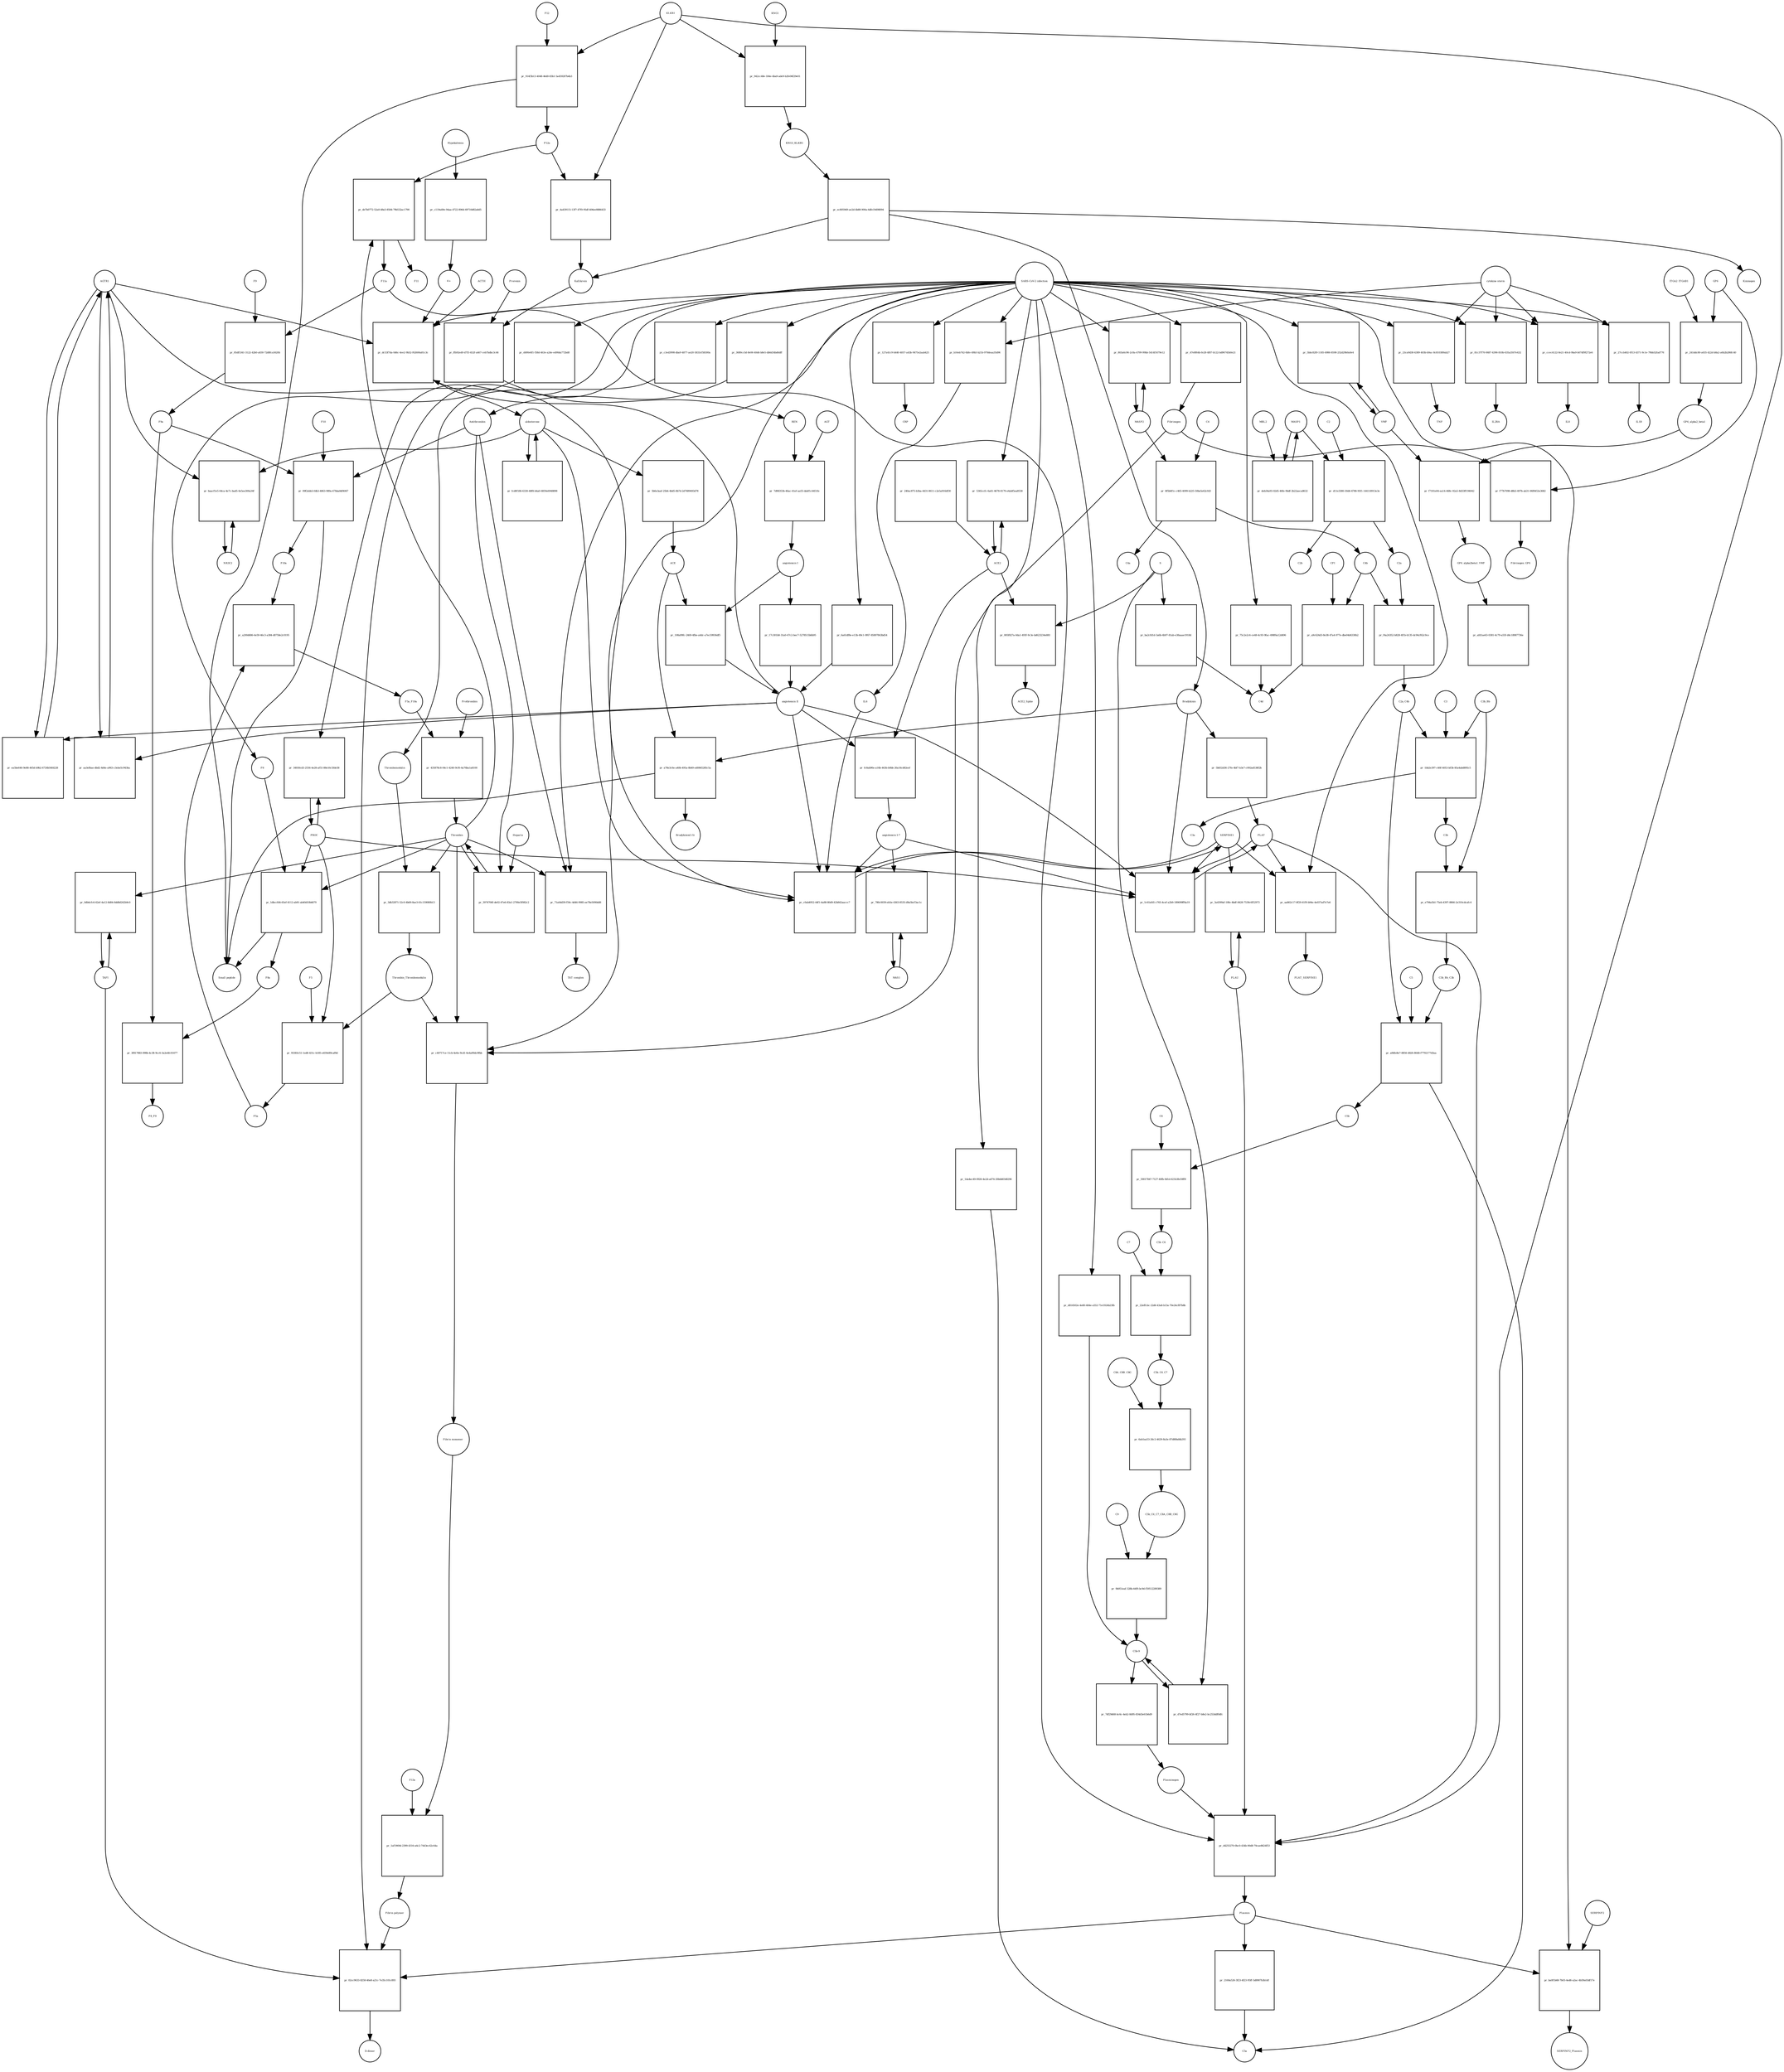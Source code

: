 strict digraph  {
F8 [annotation="urn_miriam_hgnc_3546|urn_miriam_taxonomy_9606", bipartite=0, cls=macromolecule, fontsize=4, label=F8, shape=circle];
"pr_1dbccfd4-65ef-4112-ab91-ab40d10b6679" [annotation="", bipartite=1, cls=process, fontsize=4, label="pr_1dbccfd4-65ef-4112-ab91-ab40d10b6679", shape=square];
"Small peptide" [annotation=urn_miriam_mesh_D010446, bipartite=0, cls=macromolecule, fontsize=4, label="Small peptide", shape=circle];
F8a [annotation="urn_miriam_hgnc.symbol_F8|urn_miriam_mesh_D015944|urn_miriam_taxonomy_9606", bipartite=0, cls=macromolecule, fontsize=4, label=F8a, shape=circle];
Thrombin [annotation="urn_miriam_hgnc_3535|urn_miriam_taxonomy_9606", bipartite=0, cls=macromolecule, fontsize=4, label=Thrombin, shape=circle];
PROC [annotation="urn_miriam_hgnc_9451|urn_miriam_taxonomy_9606", bipartite=0, cls=macromolecule, fontsize=4, label=PROC, shape=circle];
AGTR1 [annotation=urn_miriam_hgnc_336, bipartite=0, cls=macromolecule, fontsize=4, label=AGTR1, shape=circle];
"pr_ea5be646-9e88-465d-b9b2-6726b56fd228" [annotation="", bipartite=1, cls=process, fontsize=4, label="pr_ea5be646-9e88-465d-b9b2-6726b56fd228", shape=square];
"angiotensin II" [annotation="urn_miriam_obo.chebi_CHEBI%3A2718|urn_miriam_taxonomy_9606", bipartite=0, cls="simple chemical", fontsize=4, label="angiotensin II", shape=circle];
NR3C2 [annotation="", bipartite=0, cls=macromolecule, fontsize=4, label=NR3C2, shape=circle];
"pr_baacf1e5-64ca-4e7c-bad5-0e5ee300a34f" [annotation="", bipartite=1, cls=process, fontsize=4, label="pr_baacf1e5-64ca-4e7c-bad5-0e5ee300a34f", shape=square];
aldosterone [annotation="urn_miriam_obo.chebi_CHEBI%3A27584", bipartite=0, cls="simple chemical", fontsize=4, label=aldosterone, shape=circle];
"pr_fcd0f186-6330-48f8-b4a0-6859e6948898" [annotation="", bipartite=1, cls=process, fontsize=4, label="pr_fcd0f186-6330-48f8-b4a0-6859e6948898", shape=square];
SERPINE1 [annotation="", bipartite=0, cls=macromolecule, fontsize=4, label=SERPINE1, shape=circle];
"pr_c0ab4952-44f1-4a88-80d9-42b842aaccc7" [annotation="", bipartite=1, cls=process, fontsize=4, label="pr_c0ab4952-44f1-4a88-80d9-42b842aaccc7", shape=square];
"angiotensin I-7" [annotation="urn_miriam_obo.chebi_CHEBI%3A55438|urn_miriam_taxonomy_9606", bipartite=0, cls="simple chemical", fontsize=4, label="angiotensin I-7", shape=circle];
IL6 [annotation="urn_miriam_hgnc_6018|urn_miriam_taxonomy_9606", bipartite=0, cls=macromolecule, fontsize=4, label=IL6, shape=circle];
"pr_dc53f7da-0d6c-4ee2-9b52-f62606a81c3c" [annotation="", bipartite=1, cls=process, fontsize=4, label="pr_dc53f7da-0d6c-4ee2-9b52-f62606a81c3c", shape=square];
"SARS-CoV-2 infection" [annotation="urn_miriam_taxonomy_2697049|urn_miriam_mesh_D012327", bipartite=0, cls=phenotype, fontsize=4, label="SARS-CoV-2 infection", shape=circle];
"K+" [annotation="urn_miriam_obo.chebi_CHEBI%3A29103", bipartite=0, cls="simple chemical", fontsize=4, label="K+", shape=circle];
ACTH [annotation=urn_miriam_hgnc_9201, bipartite=0, cls="simple chemical", fontsize=4, label=ACTH, shape=circle];
"pr_6a61df8e-e13b-49c1-9f67-85897843bd54" [annotation="", bipartite=1, cls=process, fontsize=4, label="pr_6a61df8e-e13b-49c1-9f67-85897843bd54", shape=square];
Bradykinin [annotation="urn_miriam_obo.chebi_CHEBI%3A3165|urn_miriam_taxonomy_9606", bipartite=0, cls=macromolecule, fontsize=4, label=Bradykinin, shape=circle];
"pr_a78e3c6e-a40b-495a-8b49-ed0845285c5a" [annotation="", bipartite=1, cls=process, fontsize=4, label="pr_a78e3c6e-a40b-495a-8b49-ed0845285c5a", shape=square];
"Bradykinin(1-5)" [annotation="urn_miriam_mesh_C079000|urn_miriam_taxonomy_9606", bipartite=0, cls=macromolecule, fontsize=4, label="Bradykinin(1-5)", shape=circle];
ACE [annotation="urn_miriam_hgnc_2707|urn_miriam_taxonomy_9606", bipartite=0, cls=macromolecule, fontsize=4, label=ACE, shape=circle];
"pr_5b832d36-27fe-4bf7-b3e7-c092ad538f2b" [annotation="", bipartite=1, cls=process, fontsize=4, label="pr_5b832d36-27fe-4bf7-b3e7-c092ad538f2b", shape=square];
PLAT [annotation="urn_miriam_hgnc_9051|urn_miriam_taxonomy_9606", bipartite=0, cls=macromolecule, fontsize=4, label=PLAT, shape=circle];
"pr_aa3efbae-dbd2-4d4e-a963-c3ebe5c943ba" [annotation="", bipartite=1, cls=process, fontsize=4, label="pr_aa3efbae-dbd2-4d4e-a963-c3ebe5c943ba", shape=square];
MAS1 [annotation="", bipartite=0, cls=macromolecule, fontsize=4, label=MAS1, shape=circle];
"pr_780c0039-eb5e-4363-8535-d9a5bcf3ac1c" [annotation="", bipartite=1, cls=process, fontsize=4, label="pr_780c0039-eb5e-4363-8535-d9a5bcf3ac1c", shape=square];
Fibrinogen [annotation="urn_miriam_pubmed_19296670|urn_miriam_obo.go_GO%3A0005577|urn_miriam_hgnc_3661|urn_miriam_hgnc_3662|urn_miriam_hgnc_3694|urn_miriam_taxonomy_9606", bipartite=0, cls=complex, fontsize=4, label=Fibrinogen, shape=circle];
"pr_f77b7098-d8b3-497b-ab31-06f8453e3682" [annotation="", bipartite=1, cls=process, fontsize=4, label="pr_f77b7098-d8b3-497b-ab31-06f8453e3682", shape=square];
GP6 [annotation="urn_miriam_hgnc_HGNC%3A14388|urn_miriam_taxonomy_9606", bipartite=0, cls=macromolecule, fontsize=4, label=GP6, shape=circle];
Fibrinogen_GP6 [annotation="urn_miriam_pubmed_19296670|urn_miriam_obo.go_GO%3A0005577|urn_miriam_hgnc_HGNC%3A14388|urn_miriam_taxonomy_9606", bipartite=0, cls=complex, fontsize=4, label=Fibrinogen_GP6, shape=circle];
GP6_alpha2_beta1 [annotation="urn_miriam_pubmed_25051961|urn_miriam_taxonomy_10090|urn_miriam_hgnc_14338|urn_miriam_hgnc_6137|urn_miriam_hgnc_6153", bipartite=0, cls=complex, fontsize=4, label=GP6_alpha2_beta1, shape=circle];
"pr_f7181e04-ea14-468c-92a5-8d33ff194042" [annotation="", bipartite=1, cls=process, fontsize=4, label="pr_f7181e04-ea14-468c-92a5-8d33ff194042", shape=square];
VWF [annotation="urn_miriam_hgnc_12726|urn_miriam_taxonomy_9606", bipartite=0, cls=macromolecule, fontsize=4, label=VWF, shape=circle];
GP6_alpha2beta1_VWF [annotation="urn_miriam_pubmed_25051961|urn_miriam_taxonomy_10090|urn_miriam_hgnc_14338|urn_miriam_hgnc_6137|urn_miriam_hgnc_6153|urn_miriam_hgnc_12726", bipartite=0, cls=complex, fontsize=4, label=GP6_alpha2beta1_VWF, shape=circle];
"pr_241ddc80-a635-422d-b8a2-a6b2b286fc40" [annotation="", bipartite=1, cls=process, fontsize=4, label="pr_241ddc80-a635-422d-b8a2-a6b2b286fc40", shape=square];
ITGA2_ITGAB1 [annotation="urn_miriam_intact_EBI-16428357|urn_miriam_hgnc_6137|urn_miriam_hgnc_6153|urn_miriam_taxonomy_9606", bipartite=0, cls=complex, fontsize=4, label=ITGA2_ITGAB1, shape=circle];
"pr_afd1ae63-0381-4c79-a55f-d4c18987736e" [annotation="", bipartite=1, cls="omitted process", fontsize=4, label="pr_afd1ae63-0381-4c79-a55f-d4c18987736e", shape=square];
"Fibrin polymer" [annotation="urn_miriam_mesh_C465961|urn_miriam_taxonomy_9606", bipartite=0, cls=macromolecule, fontsize=4, label="Fibrin polymer", shape=circle];
"pr_02cc9633-8258-46e8-a21c-7e35c101c893" [annotation="", bipartite=1, cls=process, fontsize=4, label="pr_02cc9633-8258-46e8-a21c-7e35c101c893", shape=square];
"D-dimer" [annotation="urn_miriam_pubmed_19008457|urn_miriam_mesh_C036309|urn_miriam_taxonomy_9606", bipartite=0, cls=macromolecule, fontsize=4, label="D-dimer", shape=circle];
Plasmin [annotation="urn_miriam_hgnc.symbol_PLG|urn_miriam_mesh_D005341|urn_miriam_brenda_3.4.21.7|urn_miriam_taxonomy_9606", bipartite=0, cls=macromolecule, fontsize=4, label=Plasmin, shape=circle];
TAFI [annotation="urn_miriam_hgnc_1546|urn_miriam_taxonomy_9606", bipartite=0, cls=macromolecule, fontsize=4, label=TAFI, shape=circle];
"Fibrin monomer" [annotation="urn_miriam_mesh_C011468|urn_miriam_taxonomy_9606", bipartite=0, cls=macromolecule, fontsize=4, label="Fibrin monomer", shape=circle];
"pr_1af1969d-2399-4316-a6c2-7443ec42c64a" [annotation="", bipartite=1, cls=process, fontsize=4, label="pr_1af1969d-2399-4316-a6c2-7443ec42c64a", shape=square];
F13a [annotation="urn_miriam_hgnc.symbol_F13|urn_miriam_mesh_D026122|urn_miriam_brenda_2.3.2.13|urn_miriam_taxonomy_9606", bipartite=0, cls=macromolecule, fontsize=4, label=F13a, shape=circle];
"pr_23ca9d38-4389-403b-b9ac-8c810389ab27" [annotation="", bipartite=1, cls=process, fontsize=4, label="pr_23ca9d38-4389-403b-b9ac-8c810389ab27", shape=square];
TNF [annotation="urn_miriam_hgnc_11892|urn_miriam_taxonomy_9606", bipartite=0, cls=macromolecule, fontsize=4, label=TNF, shape=circle];
"cytokine storm" [annotation="urn_miriam_pubmed_2504360|urn_miriam_taxonomy_9606", bipartite=0, cls=phenotype, fontsize=4, label="cytokine storm", shape=circle];
"pr_2160a526-3f23-4f23-95ff-5d8907b3b1df" [annotation="", bipartite=1, cls=process, fontsize=4, label="pr_2160a526-3f23-4f23-95ff-5d8907b3b1df", shape=square];
C5a [annotation="urn_miriam_hgnc.symbol_C5|urn_miriam_mesh_D015936|urn_miriam_taxonomy_9606", bipartite=0, cls=macromolecule, fontsize=4, label=C5a, shape=circle];
"pr_7df29d68-bc6c-4eb2-8d95-834d3e61b6d9" [annotation="", bipartite=1, cls=process, fontsize=4, label="pr_7df29d68-bc6c-4eb2-8d95-834d3e61b6d9", shape=square];
Plasminogen [annotation="urn_miriam_hgnc_9071|urn_miriam_taxonomy_9606", bipartite=0, cls=macromolecule, fontsize=4, label=Plasminogen, shape=circle];
"C5b-9" [annotation="urn_miriam_obo.go_GO%3A0005579|urn_miriam_mesh_D015938|urn_miriam_mesh_D050776|urn_miriam_hgnc_1339|urn_miriam_hgnc_1346|urn_miriam_hgnc_1352|urn_miriam_hgnc_1353|urn_miriam_hgnc_1354|urn_miriam_hgnc_1358|urn_miriam_taxonomy_9606", bipartite=0, cls=complex, fontsize=4, label="C5b-9", shape=circle];
C2 [annotation="urn_miriam_hgnc_1248|urn_miriam_taxonomy_9606", bipartite=0, cls=macromolecule, fontsize=4, label=C2, shape=circle];
"pr_d11e3380-30d4-4788-95f1-144118913e3e" [annotation="", bipartite=1, cls=process, fontsize=4, label="pr_d11e3380-30d4-4788-95f1-144118913e3e", shape=square];
C2a [annotation="urn_miriam_hgnc.symbol_C2|urn_miriam_mesh_D050678|urn_miriam_taxonomy_9606", bipartite=0, cls=macromolecule, fontsize=4, label=C2a, shape=circle];
C2b [annotation="urn_miriam_hgnc.symbol_C2|urn_miriam_mesh_D050679|urn_miriam_taxonomy_9606", bipartite=0, cls=macromolecule, fontsize=4, label=C2b, shape=circle];
MASP1 [annotation="urn_miriam_hgnc_6901|urn_miriam_taxonomy_9606", bipartite=0, cls=macromolecule, fontsize=4, label=MASP1, shape=circle];
"pr_81c37f70-0687-4396-810b-635a3507e432" [annotation="", bipartite=1, cls=process, fontsize=4, label="pr_81c37f70-0687-4396-810b-635a3507e432", shape=square];
IL2RA [annotation="urn_miriam_hgnc_6008|urn_miriam_taxonomy_9606", bipartite=0, cls=macromolecule, fontsize=4, label=IL2RA, shape=circle];
"pr_ccec4122-8e21-40cd-9ba9-b07df9f272e6" [annotation="", bipartite=1, cls=process, fontsize=4, label="pr_ccec4122-8e21-40cd-9ba9-b07df9f272e6", shape=square];
IL8 [annotation="urn_miriam_hgnc_6025|urn_miriam_taxonomy_9606", bipartite=0, cls=macromolecule, fontsize=4, label=IL8, shape=circle];
"pr_1da4ec49-0926-4e2d-a674-20b6d6548296" [annotation="", bipartite=1, cls=process, fontsize=4, label="pr_1da4ec49-0926-4e2d-a674-20b6d6548296", shape=square];
"pr_b16eb742-6bfe-49b5-b21b-970deaa35d96" [annotation="", bipartite=1, cls=process, fontsize=4, label="pr_b16eb742-6bfe-49b5-b21b-970deaa35d96", shape=square];
"pr_27ccb402-0f13-4371-9c1e-79bb52fad776" [annotation="", bipartite=1, cls=process, fontsize=4, label="pr_27ccb402-0f13-4371-9c1e-79bb52fad776", shape=square];
IL1B [annotation="urn_miriam_hgnc_5992|urn_miriam_taxonomy_9606", bipartite=0, cls=macromolecule, fontsize=4, label=IL1B, shape=circle];
Prorenin [annotation="urn_miriam_hgnc_9958|urn_miriam_taxonomy_9606", bipartite=0, cls=macromolecule, fontsize=4, label=Prorenin, shape=circle];
"pr_ffb92ed0-d7f3-452f-a467-ceb7bdbc3c46" [annotation="", bipartite=1, cls=process, fontsize=4, label="pr_ffb92ed0-d7f3-452f-a467-ceb7bdbc3c46", shape=square];
REN [annotation="urn_miriam_hgnc.symbol_REN|urn_miriam_taxonomy_9606", bipartite=0, cls=macromolecule, fontsize=4, label=REN, shape=circle];
Kallikrein [annotation="urn_miriam_hgnc.symbol_KLKB1|urn_miriam_mesh_D020842|urn_miriam_brenda_3.4.21.34|urn_miriam_taxonomy_9606", bipartite=0, cls=macromolecule, fontsize=4, label=Kallikrein, shape=circle];
KLKB1 [annotation="urn_miriam_hgnc_6371|urn_miriam_taxonomy_9606", bipartite=0, cls=macromolecule, fontsize=4, label=KLKB1, shape=circle];
"pr_4a439115-13f7-47f0-95df-406ee8886433" [annotation="", bipartite=1, cls=process, fontsize=4, label="pr_4a439115-13f7-47f0-95df-406ee8886433", shape=square];
F12a [annotation="urn_miriam_hgnc.symbol_F12|urn_miriam_mesh_D015956|urn_miriam_brenda_3.4.21.38|urn_miriam_taxonomy_9606", bipartite=0, cls=macromolecule, fontsize=4, label=F12a, shape=circle];
"pr_c3ed3998-dba9-4877-ae20-5833cf58300a" [annotation="", bipartite=1, cls=process, fontsize=4, label="pr_c3ed3998-dba9-4877-ae20-5833cf58300a", shape=square];
Thrombomodulin [annotation="urn_miriam_hgnc_11784|urn_miriam_taxonomy_9606", bipartite=0, cls=macromolecule, fontsize=4, label=Thrombomodulin, shape=circle];
"pr_ba0f1b68-7b03-4ed6-a2ac-4b59a03df17e" [annotation="", bipartite=1, cls=process, fontsize=4, label="pr_ba0f1b68-7b03-4ed6-a2ac-4b59a03df17e", shape=square];
SERPINF2 [annotation="urn_miriam_hgnc_9075|urn_miriam_taxonomy_9606", bipartite=0, cls=macromolecule, fontsize=4, label=SERPINF2, shape=circle];
SERPINF2_Plasmin [annotation="urn_miriam_pubmed_2437112|urn_miriam_biogrid_314240|urn_miriam_hgnc_9075|urn_miriam_mesh_D005341|urn_miriam_taxonomy_9606", bipartite=0, cls=complex, fontsize=4, label=SERPINF2_Plasmin, shape=circle];
"pr_75c2e2c4-ce48-4c93-9fac-498f6a12d496" [annotation="", bipartite=1, cls=process, fontsize=4, label="pr_75c2e2c4-ce48-4c93-9fac-498f6a12d496", shape=square];
C4d [annotation="urn_miriam_hgnc.symbol_C4b|urn_miriam_mesh_C032261|urn_miriam_taxonomy_9606", bipartite=0, cls=macromolecule, fontsize=4, label=C4d, shape=circle];
"pr_d816502e-4e80-484e-a552-71e1924b23fb" [annotation="", bipartite=1, cls=process, fontsize=4, label="pr_d816502e-4e80-484e-a552-71e1924b23fb", shape=square];
"pr_34930cd3-2556-4e28-af51-88e16c5fde58" [annotation="", bipartite=1, cls=process, fontsize=4, label="pr_34930cd3-2556-4e28-af51-88e16c5fde58", shape=square];
"pr_5bbc82f0-1185-4986-8598-252d29b0a0e4" [annotation="", bipartite=1, cls=process, fontsize=4, label="pr_5bbc82f0-1185-4986-8598-252d29b0a0e4", shape=square];
"pr_127a41c9-b440-4057-a43b-9475e2aab425" [annotation="", bipartite=1, cls=process, fontsize=4, label="pr_127a41c9-b440-4057-a43b-9475e2aab425", shape=square];
CRP [annotation="urn_miriam_hgnc_2367|urn_miriam_taxonomy_9606", bipartite=0, cls=macromolecule, fontsize=4, label=CRP, shape=circle];
"pr_d7ed5799-bf26-4f27-b8e2-bc253ddf0dfc" [annotation="", bipartite=1, cls=process, fontsize=4, label="pr_d7ed5799-bf26-4f27-b8e2-bc253ddf0dfc", shape=square];
S [annotation="urn_miriam_uniprot_P0DTC2|urn_miriam_uniprot_P59594|urn_miriam_taxonomy_2697049", bipartite=0, cls=macromolecule, fontsize=4, label=S, shape=circle];
"pr_ba2cfd1d-3a6b-4b97-81ab-e38aaae1918d" [annotation="", bipartite=1, cls=process, fontsize=4, label="pr_ba2cfd1d-3a6b-4b97-81ab-e38aaae1918d", shape=square];
"pr_fc8ab96e-a16b-443b-b0bb-26a16cd82eef" [annotation="", bipartite=1, cls=process, fontsize=4, label="pr_fc8ab96e-a16b-443b-b0bb-26a16cd82eef", shape=square];
ACE2 [annotation="urn_miriam_hgnc_13557|urn_miriam_taxonomy_9606", bipartite=0, cls=macromolecule, fontsize=4, label=ACE2, shape=circle];
"pr_240ac875-b3ba-4431-8611-c2e5a916df30" [annotation="", bipartite=1, cls=process, fontsize=4, label="pr_240ac875-b3ba-4431-8611-c2e5a916df30", shape=square];
"pr_805f827a-0da1-493f-9c3e-bd623234e881" [annotation="", bipartite=1, cls=process, fontsize=4, label="pr_805f827a-0da1-493f-9c3e-bd623234e881", shape=square];
ACE2_Spike [annotation="urn_miriam_pdb_6CS2|urn_miriam_hgnc_13557|urn_miriam_uniprot_P0DTC2|urn_miriam_taxonomy_9606|urn_miriam_taxonomy_2697049", bipartite=0, cls=complex, fontsize=4, label=ACE2_Spike, shape=circle];
"pr_5345ccfc-6a61-4678-8179-e4abf5ea8558" [annotation="", bipartite=1, cls=process, fontsize=4, label="pr_5345ccfc-6a61-4678-8179-e4abf5ea8558", shape=square];
"pr_3689cc5d-8e06-40d4-b8e5-db6d34bd6dff" [annotation="", bipartite=1, cls=process, fontsize=4, label="pr_3689cc5d-8e06-40d4-b8e5-db6d34bd6dff", shape=square];
Antithrombin [annotation="urn_miriam_hgnc_775|urn_miriam_taxonomy_9606", bipartite=0, cls=macromolecule, fontsize=4, label=Antithrombin, shape=circle];
"pr_d490e6f1-f58d-463e-a24e-ed90da772bd8" [annotation="", bipartite=1, cls=process, fontsize=4, label="pr_d490e6f1-f58d-463e-a24e-ed90da772bd8", shape=square];
C4b [annotation="urn_miriam_hgnc_1324|urn_miriam_taxonomy_9606", bipartite=0, cls=macromolecule, fontsize=4, label=C4b, shape=circle];
"pr_a9c624d3-8e38-47a4-977e-dbe04d4330b2" [annotation="", bipartite=1, cls=process, fontsize=4, label="pr_a9c624d3-8e38-47a4-977e-dbe04d4330b2", shape=square];
CFI [annotation="urn_miriam_hgnc_2771|urn_miriam_taxonomy_9606", bipartite=0, cls=macromolecule, fontsize=4, label=CFI, shape=circle];
C3b [annotation="urn_miriam_hgnc.symbol_C3|urn_miriam_mesh_D003179|urn_miriam_taxonomy_9606", bipartite=0, cls=macromolecule, fontsize=4, label=C3b, shape=circle];
"pr_e794a5b1-75eb-4397-8866-2e310cdcafc4" [annotation="", bipartite=1, cls=process, fontsize=4, label="pr_e794a5b1-75eb-4397-8866-2e310cdcafc4", shape=square];
C3b_Bb [annotation="urn_miriam_pubmed_12440962|urn_miriam_brenda_3.4.21.47|urn_miriam_mesh_D051561|urn_miriam_mesh_D003179|urn_miriam_hgnc_1037|urn_miriam_taxonomy_9606", bipartite=0, cls=complex, fontsize=4, label=C3b_Bb, shape=circle];
C3b_Bb_C3b [annotation="urn_miriam_pubmed_12440962|urn_miriam_brenda_34.4.21.47|urn_miriam_mesh_D051566|urn_miriam_mesh_D003179|urn_miriam_hgnc_1037|urn_miriam_taxonomy_9606", bipartite=0, cls=complex, fontsize=4, label=C3b_Bb_C3b, shape=circle];
"pr_f4a24352-b828-4f1b-b135-dc94cf62c9ce" [annotation="", bipartite=1, cls=process, fontsize=4, label="pr_f4a24352-b828-4f1b-b135-dc94cf62c9ce", shape=square];
C2a_C4b [annotation="urn_miriam_mesh_D051574|urn_miriam_brenda_3.4.21.43|urn_miriam_mesh_D050678|urn_miriam_hgnc_1324|urn_miriam_taxonomy_9606", bipartite=0, cls=complex, fontsize=4, label=C2a_C4b, shape=circle];
C4 [annotation="urn_miriam_mesh_D00318|urn_miriam_taxonomy_9606", bipartite=0, cls=macromolecule, fontsize=4, label=C4, shape=circle];
"pr_8f5b6f1c-c465-4099-b225-50be5e62cfd3" [annotation="", bipartite=1, cls=process, fontsize=4, label="pr_8f5b6f1c-c465-4099-b225-50be5e62cfd3", shape=square];
C4a [annotation="urn_miriam_hgnc_1323|urn_miriam_taxonomy_9606", bipartite=0, cls=macromolecule, fontsize=4, label=C4a, shape=circle];
MASP2 [annotation="urn_miriam_hgnc_6902|urn_miriam_taxonomy_9606", bipartite=0, cls=macromolecule, fontsize=4, label=MASP2, shape=circle];
"pr_deb34a93-02d5-46fe-9bdf-2b22aeca8632" [annotation="", bipartite=1, cls=process, fontsize=4, label="pr_deb34a93-02d5-46fe-9bdf-2b22aeca8632", shape=square];
MBL2 [annotation="urn_miriam_hgnc_6902|urn_miriam_taxonomy_9606", bipartite=0, cls=macromolecule, fontsize=4, label=MBL2, shape=circle];
"pr_803a6c96-2c8a-4799-99bb-5414f1679e12" [annotation="", bipartite=1, cls=process, fontsize=4, label="pr_803a6c96-2c8a-4799-99bb-5414f1679e12", shape=square];
PLAU [annotation="urn_miriam_hgnc_9052|urn_miriam_taxonomy_9606", bipartite=0, cls=macromolecule, fontsize=4, label=PLAU, shape=circle];
"pr_3a4399af-18fe-4bdf-8428-7539c6f52973" [annotation="", bipartite=1, cls=process, fontsize=4, label="pr_3a4399af-18fe-4bdf-8428-7539c6f52973", shape=square];
C5b_C6_C7_C8A_C8B_C8G [annotation="urn_miriam_pubmed_28630159|urn_miriam_mesh_C042295|urn_miriam_mesh_D050776|urn_miriam_hgnc_1339|urn_miriam_hgnc_1352|urn_miriam_hgnc_1353|urn_miriam_hgnc_1354|urn_miriam_taxonomy_9606", bipartite=0, cls=complex, fontsize=4, label=C5b_C6_C7_C8A_C8B_C8G, shape=circle];
"pr_9b951eaf-328b-44f9-bc9d-f59512289389" [annotation="", bipartite=1, cls=process, fontsize=4, label="pr_9b951eaf-328b-44f9-bc9d-f59512289389", shape=square];
C9 [annotation="urn_miriam_hgnc_1358|urn_miriam_taxonomy_9606", bipartite=0, cls=macromolecule, fontsize=4, label=C9, shape=circle];
C5b_C6_C7 [annotation="urn_miriam_pubmed_28630159|urn_miriam_mesh_C037453|urn_miriam_mesh_D050776|urn_miriam_hgnc_1339|urn_miriam_hgnc_1346|urn_miriam_taxonomy_9606", bipartite=0, cls=complex, fontsize=4, label=C5b_C6_C7, shape=circle];
"pr_6ab1aa53-26c2-4629-8a3e-87d80bd4b293" [annotation="", bipartite=1, cls=process, fontsize=4, label="pr_6ab1aa53-26c2-4629-8a3e-87d80bd4b293", shape=square];
C8A_C8B_C8G [annotation="urn_miriam_mesh_D003185|urn_miriam_hgnc_1353|urn_miriam_hgnc_1352|urn_miriam_hgnc_1354|urn_miriam_taxonomy_9606", bipartite=0, cls=complex, fontsize=4, label=C8A_C8B_C8G, shape=circle];
C5b_C6 [annotation="urn_miriam_mesh_C050974|urn_miriam_mesh_D050776|urn_miriam_hgnc_1339|urn_miriam_taxonomy_9606", bipartite=0, cls=complex, fontsize=4, label=C5b_C6, shape=circle];
"pr_22effcbc-22d6-43a8-b13a-70e24cf87b8b" [annotation="", bipartite=1, cls=process, fontsize=4, label="pr_22effcbc-22d6-43a8-b13a-70e24cf87b8b", shape=square];
C7 [annotation="urn_miriam_hgnc_HGNC%3A1346|urn_miriam_taxonomy_9606", bipartite=0, cls=macromolecule, fontsize=4, label=C7, shape=circle];
C5b [annotation="urn_miriam_hgnc.symbol_C5|urn_miriam_mesh_D050776|urn_miriam_taxonomy_9606", bipartite=0, cls=macromolecule, fontsize=4, label=C5b, shape=circle];
"pr_59017847-7127-40fb-9d1d-621b3fe59ff8" [annotation="", bipartite=1, cls=process, fontsize=4, label="pr_59017847-7127-40fb-9d1d-621b3fe59ff8", shape=square];
C6 [annotation="urn_miriam_hgnc_1339|urn_miriam_taxonomy_9606", bipartite=0, cls=macromolecule, fontsize=4, label=C6, shape=circle];
C5 [annotation="urn_miriam_hgnc_1331|urn_miriam_taxonomy_9606", bipartite=0, cls=macromolecule, fontsize=4, label=C5, shape=circle];
"pr_a84fe8e7-8856-4826-8648-f7792177d3aa" [annotation="", bipartite=1, cls=process, fontsize=4, label="pr_a84fe8e7-8856-4826-8648-f7792177d3aa", shape=square];
C3 [annotation="urn_miriam_hgnc_1318|urn_miriam_taxonomy_9606", bipartite=0, cls=macromolecule, fontsize=4, label=C3, shape=circle];
"pr_1bb2e397-c48f-4053-bf3b-85a4abd895c5" [annotation="", bipartite=1, cls=process, fontsize=4, label="pr_1bb2e397-c48f-4053-bf3b-85a4abd895c5", shape=square];
C3a [annotation="urn_miriam_hgnc.symbol_C3|urn_miriam_mesh_D015926|urn_miriam_taxonomy_9606", bipartite=0, cls=macromolecule, fontsize=4, label=C3a, shape=circle];
"pr_3db32871-52c0-4b69-8ae3-61c159080b13" [annotation="", bipartite=1, cls=process, fontsize=4, label="pr_3db32871-52c0-4b69-8ae3-61c159080b13", shape=square];
Thrombin_Thrombomodulin [annotation="urn_miriam_pubmed_6282863|urn_miriam_taxonomy_9986|urn_miriam_biogrid_283352|urn_miriam_mesh_D013917|urn_miriam_hgnc_11784", bipartite=0, cls=complex, fontsize=4, label=Thrombin_Thrombomodulin, shape=circle];
"pr_c40717ce-11cb-4e6e-9cd1-6e4a90dc9fbb" [annotation="", bipartite=1, cls=process, fontsize=4, label="pr_c40717ce-11cb-4e6e-9cd1-6e4a90dc9fbb", shape=square];
KNG1_KLKB1 [annotation="urn_miriam_pubmed_17598838|urn_miriam_intact_EBI-10087151|urn_miriam_hgnc_6371|urn_miriam_hgnc_6383|urn_miriam_taxonomy_9606", bipartite=0, cls=complex, fontsize=4, label=KNG1_KLKB1, shape=circle];
"pr_ec805949-ae2d-4b88-900a-6dfe19d98094" [annotation="", bipartite=1, cls=process, fontsize=4, label="pr_ec805949-ae2d-4b88-900a-6dfe19d98094", shape=square];
Kininogen [annotation="urn_miriam_hgnc.symbol_KNG1|urn_miriam_mesh_D019679|urn_miriam_taxonomy_9606", bipartite=0, cls=macromolecule, fontsize=4, label=Kininogen, shape=circle];
"pr_47e8f64b-fe28-4f87-b122-bd96745b0e21" [annotation="", bipartite=1, cls=process, fontsize=4, label="pr_47e8f64b-fe28-4f87-b122-bd96745b0e21", shape=square];
"angiotensin I" [annotation="urn_miriam_obo.chebi_CHEBI%3A2718|urn_miriam_taxonomy_9606", bipartite=0, cls="simple chemical", fontsize=4, label="angiotensin I", shape=circle];
"pr_17c301b8-31a0-47c2-bec7-5278515b6b95" [annotation="", bipartite=1, cls=process, fontsize=4, label="pr_17c301b8-31a0-47c2-bec7-5278515b6b95", shape=square];
"pr_aa862c17-8f29-41f9-b94e-4e037ad7e7e6" [annotation="", bipartite=1, cls=process, fontsize=4, label="pr_aa862c17-8f29-41f9-b94e-4e037ad7e7e6", shape=square];
PLAT_SERPINE1 [annotation="urn_miriam_pubmed_22449964|urn_miriam_intact_EBI-7800882|urn_miriam_hgnc_9051|urn_miriam_hgnc_8593|urn_miriam_taxonomy_9606", bipartite=0, cls=complex, fontsize=4, label=PLAT_SERPINE1, shape=circle];
"pr_0db6cfc6-62ef-4a12-8d84-8dd8d242b9c0" [annotation="", bipartite=1, cls=process, fontsize=4, label="pr_0db6cfc6-62ef-4a12-8d84-8dd8d242b9c0", shape=square];
"pr_1c61afd1-c765-4cef-a2b9-189699ff8a19" [annotation="", bipartite=1, cls=process, fontsize=4, label="pr_1c61afd1-c765-4cef-a2b9-189699ff8a19", shape=square];
"pr_71a0dd39-f59c-4d46-9985-ee78e5090dd8" [annotation="", bipartite=1, cls=process, fontsize=4, label="pr_71a0dd39-f59c-4d46-9985-ee78e5090dd8", shape=square];
"TAT complex" [annotation="urn_miriam_pubmed_22930518|urn_miriam_mesh_C046193|urn_miriam_mesh_D013917|urn_miriam_hgnc_775|urn_miriam_taxonomy_9606", bipartite=0, cls=complex, fontsize=4, label="TAT complex", shape=circle];
"pr_d4255270-0bc0-434b-90d8-70cae8624f53" [annotation="", bipartite=1, cls=process, fontsize=4, label="pr_d4255270-0bc0-434b-90d8-70cae8624f53", shape=square];
F11a [annotation="urn_miriam_hgnc.symbol_F11|urn_miriam_mesh_D015945|urn_miriam_brenda_3.4.21.27|urn_miriam_taxonomy_9606", bipartite=0, cls=macromolecule, fontsize=4, label=F11a, shape=circle];
"pr_3974706f-de02-47e6-83a1-2700e5f082c2" [annotation="", bipartite=1, cls=process, fontsize=4, label="pr_3974706f-de02-47e6-83a1-2700e5f082c2", shape=square];
Heparin [annotation="urn_miriam_pubmed_708377|urn_miriam_obo.chebi_CHEBI%3A28304|urn_miriam_taxonomy_9606", bipartite=0, cls="simple chemical", fontsize=4, label=Heparin, shape=circle];
Prothrombin [annotation="urn_miriam_hgnc_3535|urn_miriam_taxonomy_9606", bipartite=0, cls=macromolecule, fontsize=4, label=Prothrombin, shape=circle];
"pr_435878c8-04c1-4240-9cf0-4a76ba1a8100" [annotation="", bipartite=1, cls=process, fontsize=4, label="pr_435878c8-04c1-4240-9cf0-4a76ba1a8100", shape=square];
F5a_F10a [annotation="urn_miriam_pubmed_2303476|urn_miriam_mesh_C022475|urn_miriam_mesh_D15943|urn_miriam_mesh_D015951|urn_miriam_taxonomy_9606", bipartite=0, cls=complex, fontsize=4, label=F5a_F10a, shape=circle];
F10a [annotation="urn_miriam_hgnc.symbol_F10|urn_miriam_mesh_D015951|urn_miriam_brenda_3.4.21.6|urn_miriam_taxonomy_9606", bipartite=0, cls=macromolecule, fontsize=4, label=F10a, shape=circle];
"pr_a200d686-4e59-46c3-a384-d0758e2c0195" [annotation="", bipartite=1, cls=process, fontsize=4, label="pr_a200d686-4e59-46c3-a384-d0758e2c0195", shape=square];
F5a [annotation="urn_miriam_hgnc.symbol_F5|urn_miriam_mesh_D015943|urn_miriam_taxonomy_9606", bipartite=0, cls=macromolecule, fontsize=4, label=F5a, shape=circle];
F5 [annotation="urn_miriam_hgnc_3541|urn_miriam_taxonomy_9606", bipartite=0, cls=macromolecule, fontsize=4, label=F5, shape=circle];
"pr_93383c51-1ed6-431c-b185-e459e89caf8d" [annotation="", bipartite=1, cls=process, fontsize=4, label="pr_93383c51-1ed6-431c-b185-e459e89caf8d", shape=square];
F9a [annotation="urn_miriam_hgnc.symbol_F9|urn_miriam_mesh_D015949|urn_miriam_taxonomy_9606", bipartite=0, cls=macromolecule, fontsize=4, label=F9a, shape=circle];
"pr_3f817883-098b-4c38-9cc6-3a2e4fc01677" [annotation="", bipartite=1, cls=process, fontsize=4, label="pr_3f817883-098b-4c38-9cc6-3a2e4fc01677", shape=square];
F8_F9 [annotation="urn_miriam_pubmed_22471307|urn_miriam_hgnc_3546|urn_miriam_hgnc_35531|urn_miriam_intact_EBI-11621595|urn_miriam_taxonomy_9606", bipartite=0, cls=complex, fontsize=4, label=F8_F9, shape=circle];
F9 [annotation="urn_miriam_hgnc_35531|urn_miriam_taxonomy_9606", bipartite=0, cls=macromolecule, fontsize=4, label=F9, shape=circle];
"pr_85df5341-3122-42b0-a830-72d8fca5620b" [annotation="", bipartite=1, cls=process, fontsize=4, label="pr_85df5341-3122-42b0-a830-72d8fca5620b", shape=square];
"pr_942cc48e-184e-4ba9-ade9-b2fe06f29e01" [annotation="", bipartite=1, cls=process, fontsize=4, label="pr_942cc48e-184e-4ba9-ade9-b2fe06f29e01", shape=square];
KNG1 [annotation="urn_miriam_hgnc.symbol_6383|urn_miriam_taxonomy_9606", bipartite=0, cls=macromolecule, fontsize=4, label=KNG1, shape=circle];
"pr_de7b0772-52a0-48a5-8584-79b532ac1790" [annotation="", bipartite=1, cls=process, fontsize=4, label="pr_de7b0772-52a0-48a5-8584-79b532ac1790", shape=square];
F11 [annotation="urn_miriam_hgnc_3529|urn_miriam_taxonomy_9606", bipartite=0, cls=macromolecule, fontsize=4, label=F11, shape=circle];
F12 [annotation="urn_miriam_hgnc_3530|urn_miriam_taxonomy_9606", bipartite=0, cls=macromolecule, fontsize=4, label=F12, shape=circle];
"pr_914f3b13-4048-46d0-83b1-5a459287b4b3" [annotation="", bipartite=1, cls=process, fontsize=4, label="pr_914f3b13-4048-46d0-83b1-5a459287b4b3", shape=square];
"pr_108a99fc-2469-4fbe-a4dc-a7ec59936df5" [annotation="", bipartite=1, cls=process, fontsize=4, label="pr_108a99fc-2469-4fbe-a4dc-a7ec59936df5", shape=square];
F10 [annotation="urn_miriam_hgnc_3528|urn_miriam_taxonomy_9606", bipartite=0, cls=macromolecule, fontsize=4, label=F10, shape=circle];
"pr_09f2ebb3-fdb3-4863-989a-67bba8df4067" [annotation="", bipartite=1, cls=process, fontsize=4, label="pr_09f2ebb3-fdb3-4863-989a-67bba8df4067", shape=square];
AGT [annotation="urn_miriam_hgnc_333|urn_miriam_taxonomy_9606", bipartite=0, cls=macromolecule, fontsize=4, label=AGT, shape=circle];
"pr_7d98353b-46ac-41ef-aa55-dabf1c4451fe" [annotation="", bipartite=1, cls=process, fontsize=4, label="pr_7d98353b-46ac-41ef-aa55-dabf1c4451fe", shape=square];
"pr_5b6e3aaf-25b4-4bd5-8b7d-2d7689493d78" [annotation="", bipartite=1, cls=process, fontsize=4, label="pr_5b6e3aaf-25b4-4bd5-8b7d-2d7689493d78", shape=square];
"pr_c119a49e-94aa-4722-8964-69710d82a8d5" [annotation="", bipartite=1, cls=process, fontsize=4, label="pr_c119a49e-94aa-4722-8964-69710d82a8d5", shape=square];
Hypokalemia [annotation="urn_miriam_mesh_D007008|urn_miriam_taxonomy_9606", bipartite=0, cls=phenotype, fontsize=4, label=Hypokalemia, shape=circle];
F8 -> "pr_1dbccfd4-65ef-4112-ab91-ab40d10b6679"  [annotation="", interaction_type=consumption];
"pr_1dbccfd4-65ef-4112-ab91-ab40d10b6679" -> "Small peptide"  [annotation="", interaction_type=production];
"pr_1dbccfd4-65ef-4112-ab91-ab40d10b6679" -> F8a  [annotation="", interaction_type=production];
F8a -> "pr_3f817883-098b-4c38-9cc6-3a2e4fc01677"  [annotation="", interaction_type=consumption];
Thrombin -> "pr_1dbccfd4-65ef-4112-ab91-ab40d10b6679"  [annotation="urn_miriam_pubmed_15746105|urn_miriam_taxonomy_9606", interaction_type=catalysis];
Thrombin -> "pr_3db32871-52c0-4b69-8ae3-61c159080b13"  [annotation="", interaction_type=consumption];
Thrombin -> "pr_c40717ce-11cb-4e6e-9cd1-6e4a90dc9fbb"  [annotation="urn_miriam_pubmed_6282863|urn_miriam_pubmed_28228446|urn_miriam_pubmed_2117226|urn_miriam_taxonomy_9606", interaction_type=catalysis];
Thrombin -> "pr_0db6cfc6-62ef-4a12-8d84-8dd8d242b9c0"  [annotation="urn_miriam_pubmed_23809134|urn_miriam_taxonomy_9823", interaction_type=catalysis];
Thrombin -> "pr_71a0dd39-f59c-4d46-9985-ee78e5090dd8"  [annotation="", interaction_type=consumption];
Thrombin -> "pr_3974706f-de02-47e6-83a1-2700e5f082c2"  [annotation="", interaction_type=consumption];
Thrombin -> "pr_de7b0772-52a0-48a5-8584-79b532ac1790"  [annotation="urn_miriam_pubmed_21304106|urn_miriam_pubmed_8631976|urn_miriam_taxonomy_9606", interaction_type=catalysis];
PROC -> "pr_1dbccfd4-65ef-4112-ab91-ab40d10b6679"  [annotation="urn_miriam_pubmed_15746105|urn_miriam_taxonomy_9606", interaction_type=inhibition];
PROC -> "pr_34930cd3-2556-4e28-af51-88e16c5fde58"  [annotation="", interaction_type=consumption];
PROC -> "pr_1c61afd1-c765-4cef-a2b9-189699ff8a19"  [annotation="urn_miriam_pubmed_10373228|urn_miriam_pubmed_3124286|urn_miriam_taxonomy_9606|urn_miriam_pubmed_12091055|urn_miriam_pubmed_3096399", interaction_type=inhibition];
PROC -> "pr_93383c51-1ed6-431c-b185-e459e89caf8d"  [annotation="urn_miriam_pubmed_6282863|urn_miriam_pubmed_6572921|urn_miriam_pubmed_2322551|urn_miriam_taxonomy_9606", interaction_type=inhibition];
AGTR1 -> "pr_ea5be646-9e88-465d-b9b2-6726b56fd228"  [annotation="", interaction_type=consumption];
AGTR1 -> "pr_baacf1e5-64ca-4e7c-bad5-0e5ee300a34f"  [annotation="urn_miriam_pubmed_21349712|urn_miriam_taxonomy_10116|urn_miriam_pubmed_7045029|urn_miriam_taxonomy_10090", interaction_type=catalysis];
AGTR1 -> "pr_c0ab4952-44f1-4a88-80d9-42b842aaccc7"  [annotation="urn_miriam_pubmed_2091055|urn_miriam_taxonomy_9606|urn_miriam_pubmed_8034668|urn_miriam_pubmed_20591974|urn_miriam_pubmed_11983698", interaction_type=catalysis];
AGTR1 -> "pr_dc53f7da-0d6c-4ee2-9b52-f62606a81c3c"  [annotation="urn_miriam_pubmed_8404594|urn_miriam_taxonomy_9606|urn_miriam_pubmed_173529|urn_miriam_taxonomy_9615|urn_miriam_pubmed_32565254", interaction_type=catalysis];
AGTR1 -> "pr_aa3efbae-dbd2-4d4e-a963-c3ebe5c943ba"  [annotation="", interaction_type=consumption];
"pr_ea5be646-9e88-465d-b9b2-6726b56fd228" -> AGTR1  [annotation="", interaction_type=production];
"angiotensin II" -> "pr_ea5be646-9e88-465d-b9b2-6726b56fd228"  [annotation="", interaction_type=stimulation];
"angiotensin II" -> "pr_c0ab4952-44f1-4a88-80d9-42b842aaccc7"  [annotation="urn_miriam_pubmed_2091055|urn_miriam_taxonomy_9606|urn_miriam_pubmed_8034668|urn_miriam_pubmed_20591974|urn_miriam_pubmed_11983698", interaction_type=catalysis];
"angiotensin II" -> "pr_dc53f7da-0d6c-4ee2-9b52-f62606a81c3c"  [annotation="urn_miriam_pubmed_8404594|urn_miriam_taxonomy_9606|urn_miriam_pubmed_173529|urn_miriam_taxonomy_9615|urn_miriam_pubmed_32565254", interaction_type=catalysis];
"angiotensin II" -> "pr_aa3efbae-dbd2-4d4e-a963-c3ebe5c943ba"  [annotation="urn_miriam_pubmed_8158359|urn_miriam_taxonomy_9606", interaction_type=stimulation];
"angiotensin II" -> "pr_fc8ab96e-a16b-443b-b0bb-26a16cd82eef"  [annotation="", interaction_type=consumption];
"angiotensin II" -> "pr_1c61afd1-c765-4cef-a2b9-189699ff8a19"  [annotation="urn_miriam_pubmed_10373228|urn_miriam_pubmed_3124286|urn_miriam_taxonomy_9606|urn_miriam_pubmed_12091055|urn_miriam_pubmed_3096399", interaction_type=catalysis];
NR3C2 -> "pr_baacf1e5-64ca-4e7c-bad5-0e5ee300a34f"  [annotation="", interaction_type=consumption];
"pr_baacf1e5-64ca-4e7c-bad5-0e5ee300a34f" -> NR3C2  [annotation="", interaction_type=production];
aldosterone -> "pr_baacf1e5-64ca-4e7c-bad5-0e5ee300a34f"  [annotation="urn_miriam_pubmed_21349712|urn_miriam_taxonomy_10116|urn_miriam_pubmed_7045029|urn_miriam_taxonomy_10090", interaction_type=stimulation];
aldosterone -> "pr_fcd0f186-6330-48f8-b4a0-6859e6948898"  [annotation="", interaction_type=consumption];
aldosterone -> "pr_c0ab4952-44f1-4a88-80d9-42b842aaccc7"  [annotation="urn_miriam_pubmed_2091055|urn_miriam_taxonomy_9606|urn_miriam_pubmed_8034668|urn_miriam_pubmed_20591974|urn_miriam_pubmed_11983698", interaction_type=catalysis];
aldosterone -> "pr_5b6e3aaf-25b4-4bd5-8b7d-2d7689493d78"  [annotation="urn_miriam_pubmed_5932931|urn_miriam_taxonomy_10116", interaction_type=catalysis];
"pr_fcd0f186-6330-48f8-b4a0-6859e6948898" -> aldosterone  [annotation="", interaction_type=production];
SERPINE1 -> "pr_c0ab4952-44f1-4a88-80d9-42b842aaccc7"  [annotation="", interaction_type=consumption];
SERPINE1 -> "pr_3a4399af-18fe-4bdf-8428-7539c6f52973"  [annotation="urn_miriam_pubmed_21199867|urn_miriam_taxonomy_9606", interaction_type=inhibition];
SERPINE1 -> "pr_aa862c17-8f29-41f9-b94e-4e037ad7e7e6"  [annotation="", interaction_type=consumption];
SERPINE1 -> "pr_1c61afd1-c765-4cef-a2b9-189699ff8a19"  [annotation="urn_miriam_pubmed_10373228|urn_miriam_pubmed_3124286|urn_miriam_taxonomy_9606|urn_miriam_pubmed_12091055|urn_miriam_pubmed_3096399", interaction_type=inhibition];
"pr_c0ab4952-44f1-4a88-80d9-42b842aaccc7" -> SERPINE1  [annotation="", interaction_type=production];
"angiotensin I-7" -> "pr_c0ab4952-44f1-4a88-80d9-42b842aaccc7"  [annotation="urn_miriam_pubmed_2091055|urn_miriam_taxonomy_9606|urn_miriam_pubmed_8034668|urn_miriam_pubmed_20591974|urn_miriam_pubmed_11983698", interaction_type=inhibition];
"angiotensin I-7" -> "pr_780c0039-eb5e-4363-8535-d9a5bcf3ac1c"  [annotation="urn_miriam_pubmed_18026570|urn_miriam_taxonomy_10090", interaction_type=stimulation];
"angiotensin I-7" -> "pr_1c61afd1-c765-4cef-a2b9-189699ff8a19"  [annotation="urn_miriam_pubmed_10373228|urn_miriam_pubmed_3124286|urn_miriam_taxonomy_9606|urn_miriam_pubmed_12091055|urn_miriam_pubmed_3096399", interaction_type=inhibition];
IL6 -> "pr_c0ab4952-44f1-4a88-80d9-42b842aaccc7"  [annotation="urn_miriam_pubmed_2091055|urn_miriam_taxonomy_9606|urn_miriam_pubmed_8034668|urn_miriam_pubmed_20591974|urn_miriam_pubmed_11983698", interaction_type=catalysis];
"pr_dc53f7da-0d6c-4ee2-9b52-f62606a81c3c" -> aldosterone  [annotation="", interaction_type=production];
"SARS-CoV-2 infection" -> "pr_dc53f7da-0d6c-4ee2-9b52-f62606a81c3c"  [annotation="urn_miriam_pubmed_8404594|urn_miriam_taxonomy_9606|urn_miriam_pubmed_173529|urn_miriam_taxonomy_9615|urn_miriam_pubmed_32565254", interaction_type="necessary stimulation"];
"SARS-CoV-2 infection" -> "pr_6a61df8e-e13b-49c1-9f67-85897843bd54"  [annotation="urn_miriam_pubmed_32048163|urn_miriam_taxonomy_9606", interaction_type=catalysis];
"SARS-CoV-2 infection" -> "pr_02cc9633-8258-46e8-a21c-7e35c101c893"  [annotation="urn_miriam_pubmed_29096812|urn_miriam_pubmed_10574983|urn_miriam_pubmed_32172226|urn_miriam_taxonomy_9606", interaction_type="necessary stimulation"];
"SARS-CoV-2 infection" -> "pr_23ca9d38-4389-403b-b9ac-8c810389ab27"  [annotation="urn_miriam_pubmed_32504360|urn_miriam_taxonomy_9606", interaction_type=stimulation];
"SARS-CoV-2 infection" -> "pr_81c37f70-0687-4396-810b-635a3507e432"  [annotation="urn_miriam_pubmed_32286245|urn_miriam_taxonomy_9606", interaction_type=stimulation];
"SARS-CoV-2 infection" -> "pr_ccec4122-8e21-40cd-9ba9-b07df9f272e6"  [annotation="urn_miriam_pubmed_32286245|urn_miriam_taxonomy_9606", interaction_type=stimulation];
"SARS-CoV-2 infection" -> "pr_1da4ec49-0926-4e2d-a674-20b6d6548296"  [annotation="urn_miriam_pmc_PMC7260598|urn_miriam_taxonomy_9606", interaction_type="necessary stimulation"];
"SARS-CoV-2 infection" -> "pr_b16eb742-6bfe-49b5-b21b-970deaa35d96"  [annotation="urn_miriam_pubmed_32286245|urn_miriam_taxonomy_9606", interaction_type=stimulation];
"SARS-CoV-2 infection" -> "pr_27ccb402-0f13-4371-9c1e-79bb52fad776"  [annotation="urn_miriam_pubmed_32359396|urn_miriam_taxonomy_9606", interaction_type=stimulation];
"SARS-CoV-2 infection" -> "pr_c3ed3998-dba9-4877-ae20-5833cf58300a"  [annotation="urn_miriam_doi_10.1101%2F2020.04.25.20077842|urn_miriam_taxonomy_9606", interaction_type="necessary stimulation"];
"SARS-CoV-2 infection" -> "pr_ba0f1b68-7b03-4ed6-a2ac-4b59a03df17e"  [annotation="urn_miriam_pubmed_2437112|urn_miriam_doi_10.1101%2F2020.04.25.20077842|urn_miriam_taxonomy_9606", interaction_type=stimulation];
"SARS-CoV-2 infection" -> "pr_75c2e2c4-ce48-4c93-9fac-498f6a12d496"  [annotation="urn_miriam_pubmed_32299776|urn_miriam_taxonomy_9606", interaction_type=stimulation];
"SARS-CoV-2 infection" -> "pr_d816502e-4e80-484e-a552-71e1924b23fb"  [annotation="urn_miriam_pmc_PMC7260598|urn_miriam_taxonomy_9606", interaction_type="necessary stimulation"];
"SARS-CoV-2 infection" -> "pr_34930cd3-2556-4e28-af51-88e16c5fde58"  [annotation="urn_miriam_pubmed_32302438|urn_miriam_taxonomy_9606", interaction_type="necessary stimulation"];
"SARS-CoV-2 infection" -> "pr_5bbc82f0-1185-4986-8598-252d29b0a0e4"  [annotation="urn_miriam_pubmed_32367170|urn_miriam_taxonomy_9606", interaction_type="necessary stimulation"];
"SARS-CoV-2 infection" -> "pr_127a41c9-b440-4057-a43b-9475e2aab425"  [annotation="urn_miriam_pubmed_32171076|urn_miriam_taxonomy_9606", interaction_type="necessary stimulation"];
"SARS-CoV-2 infection" -> "pr_5345ccfc-6a61-4678-8179-e4abf5ea8558"  [annotation="urn_miriam_pubmed_16008552|urn_miriam_taxonomy_9606", interaction_type=inhibition];
"SARS-CoV-2 infection" -> "pr_3689cc5d-8e06-40d4-b8e5-db6d34bd6dff"  [annotation="urn_miriam_pubmed_32302438|urn_miriam_taxonomy_9606", interaction_type=inhibition];
"SARS-CoV-2 infection" -> "pr_d490e6f1-f58d-463e-a24e-ed90da772bd8"  [annotation="urn_miriam_pubmed_32367170|urn_miriam_taxonomy_9606", interaction_type="necessary stimulation"];
"SARS-CoV-2 infection" -> "pr_803a6c96-2c8a-4799-99bb-5414f1679e12"  [annotation="urn_miriam_pubmed_11290788|urn_miriam_pubmed_32299776|urn_miriam_taxonomy_9606", interaction_type=stimulation];
"SARS-CoV-2 infection" -> "pr_c40717ce-11cb-4e6e-9cd1-6e4a90dc9fbb"  [annotation="urn_miriam_pubmed_6282863|urn_miriam_pubmed_28228446|urn_miriam_pubmed_2117226|urn_miriam_taxonomy_9606", interaction_type="necessary stimulation"];
"SARS-CoV-2 infection" -> "pr_47e8f64b-fe28-4f87-b122-bd96745b0e21"  [annotation="urn_miriam_pubmed_32172226|urn_miriam_taxonomy_9606", interaction_type="necessary stimulation"];
"SARS-CoV-2 infection" -> "pr_aa862c17-8f29-41f9-b94e-4e037ad7e7e6"  [annotation="urn_miriam_pubmed_22449964|urn_miriam_doi_10.1101%2F2020.04.25.20077842|urn_miriam_taxonomy_9606", interaction_type="necessary stimulation"];
"SARS-CoV-2 infection" -> "pr_71a0dd39-f59c-4d46-9985-ee78e5090dd8"  [annotation="urn_miriam_pubmed_8136018|urn_miriam_doi_10.1101%2F2020.04.25.20077842|urn_miriam_taxonomy_9606", interaction_type="necessary stimulation"];
"K+" -> "pr_dc53f7da-0d6c-4ee2-9b52-f62606a81c3c"  [annotation="urn_miriam_pubmed_8404594|urn_miriam_taxonomy_9606|urn_miriam_pubmed_173529|urn_miriam_taxonomy_9615|urn_miriam_pubmed_32565254", interaction_type=catalysis];
ACTH -> "pr_dc53f7da-0d6c-4ee2-9b52-f62606a81c3c"  [annotation="urn_miriam_pubmed_8404594|urn_miriam_taxonomy_9606|urn_miriam_pubmed_173529|urn_miriam_taxonomy_9615|urn_miriam_pubmed_32565254", interaction_type=catalysis];
"pr_6a61df8e-e13b-49c1-9f67-85897843bd54" -> "angiotensin II"  [annotation="", interaction_type=production];
Bradykinin -> "pr_a78e3c6e-a40b-495a-8b49-ed0845285c5a"  [annotation="", interaction_type=consumption];
Bradykinin -> "pr_5b832d36-27fe-4bf7-b3e7-c092ad538f2b"  [annotation="urn_miriam_pubmed_9066005|urn_miriam_taxonomy_9606", interaction_type=stimulation];
Bradykinin -> "pr_1c61afd1-c765-4cef-a2b9-189699ff8a19"  [annotation="urn_miriam_pubmed_10373228|urn_miriam_pubmed_3124286|urn_miriam_taxonomy_9606|urn_miriam_pubmed_12091055|urn_miriam_pubmed_3096399", interaction_type=catalysis];
"pr_a78e3c6e-a40b-495a-8b49-ed0845285c5a" -> "Bradykinin(1-5)"  [annotation="", interaction_type=production];
"pr_a78e3c6e-a40b-495a-8b49-ed0845285c5a" -> "Small peptide"  [annotation="", interaction_type=production];
ACE -> "pr_a78e3c6e-a40b-495a-8b49-ed0845285c5a"  [annotation="urn_miriam_taxonomy_9606|urn_miriam_pubmed_10969042", interaction_type=catalysis];
ACE -> "pr_108a99fc-2469-4fbe-a4dc-a7ec59936df5"  [annotation="urn_miriam_taxonomy_9606|urn_miriam_pubmed_190881|urn_miriam_pubmed_10969042", interaction_type=catalysis];
"pr_5b832d36-27fe-4bf7-b3e7-c092ad538f2b" -> PLAT  [annotation="", interaction_type=production];
PLAT -> "pr_aa862c17-8f29-41f9-b94e-4e037ad7e7e6"  [annotation="", interaction_type=consumption];
PLAT -> "pr_1c61afd1-c765-4cef-a2b9-189699ff8a19"  [annotation="", interaction_type=consumption];
PLAT -> "pr_d4255270-0bc0-434b-90d8-70cae8624f53"  [annotation="urn_miriam_pubmed_89876|urn_miriam_taxonomy_9606|urn_miriam_pubmed_3850647|urn_miriam_pubmed_2966802|urn_miriam_pubmed_6539333", interaction_type=catalysis];
"pr_aa3efbae-dbd2-4d4e-a963-c3ebe5c943ba" -> AGTR1  [annotation="", interaction_type=production];
MAS1 -> "pr_780c0039-eb5e-4363-8535-d9a5bcf3ac1c"  [annotation="", interaction_type=consumption];
"pr_780c0039-eb5e-4363-8535-d9a5bcf3ac1c" -> MAS1  [annotation="", interaction_type=production];
Fibrinogen -> "pr_f77b7098-d8b3-497b-ab31-06f8453e3682"  [annotation="", interaction_type=consumption];
Fibrinogen -> "pr_c40717ce-11cb-4e6e-9cd1-6e4a90dc9fbb"  [annotation="", interaction_type=consumption];
"pr_f77b7098-d8b3-497b-ab31-06f8453e3682" -> Fibrinogen_GP6  [annotation="", interaction_type=production];
GP6 -> "pr_f77b7098-d8b3-497b-ab31-06f8453e3682"  [annotation="", interaction_type=consumption];
GP6 -> "pr_241ddc80-a635-422d-b8a2-a6b2b286fc40"  [annotation="", interaction_type=consumption];
GP6_alpha2_beta1 -> "pr_f7181e04-ea14-468c-92a5-8d33ff194042"  [annotation="", interaction_type=consumption];
"pr_f7181e04-ea14-468c-92a5-8d33ff194042" -> GP6_alpha2beta1_VWF  [annotation="", interaction_type=production];
VWF -> "pr_f7181e04-ea14-468c-92a5-8d33ff194042"  [annotation="", interaction_type=consumption];
VWF -> "pr_5bbc82f0-1185-4986-8598-252d29b0a0e4"  [annotation="", interaction_type=consumption];
GP6_alpha2beta1_VWF -> "pr_afd1ae63-0381-4c79-a55f-d4c18987736e"  [annotation="", interaction_type=consumption];
"pr_241ddc80-a635-422d-b8a2-a6b2b286fc40" -> GP6_alpha2_beta1  [annotation="", interaction_type=production];
ITGA2_ITGAB1 -> "pr_241ddc80-a635-422d-b8a2-a6b2b286fc40"  [annotation="", interaction_type=consumption];
"Fibrin polymer" -> "pr_02cc9633-8258-46e8-a21c-7e35c101c893"  [annotation="", interaction_type=consumption];
"pr_02cc9633-8258-46e8-a21c-7e35c101c893" -> "D-dimer"  [annotation="", interaction_type=production];
Plasmin -> "pr_02cc9633-8258-46e8-a21c-7e35c101c893"  [annotation="urn_miriam_pubmed_29096812|urn_miriam_pubmed_10574983|urn_miriam_pubmed_32172226|urn_miriam_taxonomy_9606", interaction_type=catalysis];
Plasmin -> "pr_2160a526-3f23-4f23-95ff-5d8907b3b1df"  [annotation="urn_miriam_pubmed_27077125|urn_miriam_taxonomy_10090", interaction_type="necessary stimulation"];
Plasmin -> "pr_ba0f1b68-7b03-4ed6-a2ac-4b59a03df17e"  [annotation="", interaction_type=consumption];
TAFI -> "pr_02cc9633-8258-46e8-a21c-7e35c101c893"  [annotation="urn_miriam_pubmed_29096812|urn_miriam_pubmed_10574983|urn_miriam_pubmed_32172226|urn_miriam_taxonomy_9606", interaction_type=catalysis];
TAFI -> "pr_0db6cfc6-62ef-4a12-8d84-8dd8d242b9c0"  [annotation="", interaction_type=consumption];
"Fibrin monomer" -> "pr_1af1969d-2399-4316-a6c2-7443ec42c64a"  [annotation="", interaction_type=consumption];
"pr_1af1969d-2399-4316-a6c2-7443ec42c64a" -> "Fibrin polymer"  [annotation="", interaction_type=production];
F13a -> "pr_1af1969d-2399-4316-a6c2-7443ec42c64a"  [annotation="urn_miriam_pubmed_29096812|urn_miriam_pubmed_7577232|urn_miriam_taxonomy_9606", interaction_type=catalysis];
"pr_23ca9d38-4389-403b-b9ac-8c810389ab27" -> TNF  [annotation="", interaction_type=production];
"cytokine storm" -> "pr_23ca9d38-4389-403b-b9ac-8c810389ab27"  [annotation="urn_miriam_pubmed_32504360|urn_miriam_taxonomy_9606", interaction_type=stimulation];
"cytokine storm" -> "pr_81c37f70-0687-4396-810b-635a3507e432"  [annotation="urn_miriam_pubmed_32286245|urn_miriam_taxonomy_9606", interaction_type=stimulation];
"cytokine storm" -> "pr_ccec4122-8e21-40cd-9ba9-b07df9f272e6"  [annotation="urn_miriam_pubmed_32286245|urn_miriam_taxonomy_9606", interaction_type=stimulation];
"cytokine storm" -> "pr_b16eb742-6bfe-49b5-b21b-970deaa35d96"  [annotation="urn_miriam_pubmed_32286245|urn_miriam_taxonomy_9606", interaction_type=stimulation];
"cytokine storm" -> "pr_27ccb402-0f13-4371-9c1e-79bb52fad776"  [annotation="urn_miriam_pubmed_32359396|urn_miriam_taxonomy_9606", interaction_type=stimulation];
"pr_2160a526-3f23-4f23-95ff-5d8907b3b1df" -> C5a  [annotation="", interaction_type=production];
"pr_7df29d68-bc6c-4eb2-8d95-834d3e61b6d9" -> Plasminogen  [annotation="", interaction_type=production];
Plasminogen -> "pr_d4255270-0bc0-434b-90d8-70cae8624f53"  [annotation="", interaction_type=consumption];
"C5b-9" -> "pr_7df29d68-bc6c-4eb2-8d95-834d3e61b6d9"  [annotation="urn_miriam_pubmed_9012652|urn_miriam_taxonomy_9606", interaction_type=stimulation];
"C5b-9" -> "pr_d7ed5799-bf26-4f27-b8e2-bc253ddf0dfc"  [annotation="", interaction_type=consumption];
C2 -> "pr_d11e3380-30d4-4788-95f1-144118913e3e"  [annotation="", interaction_type=consumption];
"pr_d11e3380-30d4-4788-95f1-144118913e3e" -> C2a  [annotation="", interaction_type=production];
"pr_d11e3380-30d4-4788-95f1-144118913e3e" -> C2b  [annotation="", interaction_type=production];
C2a -> "pr_f4a24352-b828-4f1b-b135-dc94cf62c9ce"  [annotation="", interaction_type=consumption];
MASP1 -> "pr_d11e3380-30d4-4788-95f1-144118913e3e"  [annotation="urn_miriam_pubmed_10946292|urn_miriam_taxonomy_9606", interaction_type=catalysis];
MASP1 -> "pr_deb34a93-02d5-46fe-9bdf-2b22aeca8632"  [annotation="", interaction_type=consumption];
"pr_81c37f70-0687-4396-810b-635a3507e432" -> IL2RA  [annotation="", interaction_type=production];
"pr_ccec4122-8e21-40cd-9ba9-b07df9f272e6" -> IL8  [annotation="", interaction_type=production];
"pr_1da4ec49-0926-4e2d-a674-20b6d6548296" -> C5a  [annotation="", interaction_type=production];
"pr_b16eb742-6bfe-49b5-b21b-970deaa35d96" -> IL6  [annotation="", interaction_type=production];
"pr_27ccb402-0f13-4371-9c1e-79bb52fad776" -> IL1B  [annotation="", interaction_type=production];
Prorenin -> "pr_ffb92ed0-d7f3-452f-a467-ceb7bdbc3c46"  [annotation="", interaction_type=consumption];
"pr_ffb92ed0-d7f3-452f-a467-ceb7bdbc3c46" -> REN  [annotation="", interaction_type=production];
REN -> "pr_7d98353b-46ac-41ef-aa55-dabf1c4451fe"  [annotation="urn_miriam_pubmed_10585461|urn_miriam_pubmed_30934934|urn_miriam_pubmed_6172448|urn_miriam_taxonomy_9606", interaction_type=catalysis];
Kallikrein -> "pr_ffb92ed0-d7f3-452f-a467-ceb7bdbc3c46"  [annotation="urn_miriam_pubmed_692685|urn_miriam_taxonomy_9606", interaction_type=catalysis];
KLKB1 -> "pr_4a439115-13f7-47f0-95df-406ee8886433"  [annotation="", interaction_type=consumption];
KLKB1 -> "pr_d4255270-0bc0-434b-90d8-70cae8624f53"  [annotation="urn_miriam_pubmed_89876|urn_miriam_taxonomy_9606|urn_miriam_pubmed_3850647|urn_miriam_pubmed_2966802|urn_miriam_pubmed_6539333", interaction_type=catalysis];
KLKB1 -> "pr_942cc48e-184e-4ba9-ade9-b2fe06f29e01"  [annotation="", interaction_type=consumption];
KLKB1 -> "pr_914f3b13-4048-46d0-83b1-5a459287b4b3"  [annotation="urn_miriam_pubmed_7391081|urn_miriam_taxonomy_9606|urn_miriam_pubmed_864009", interaction_type=catalysis];
"pr_4a439115-13f7-47f0-95df-406ee8886433" -> Kallikrein  [annotation="", interaction_type=production];
F12a -> "pr_4a439115-13f7-47f0-95df-406ee8886433"  [annotation="urn_miriam_pubmed_21304106|urn_miriam_taxonomy_9606", interaction_type=catalysis];
F12a -> "pr_de7b0772-52a0-48a5-8584-79b532ac1790"  [annotation="", interaction_type=consumption];
"pr_c3ed3998-dba9-4877-ae20-5833cf58300a" -> Thrombomodulin  [annotation="", interaction_type=production];
Thrombomodulin -> "pr_3db32871-52c0-4b69-8ae3-61c159080b13"  [annotation="", interaction_type=consumption];
"pr_ba0f1b68-7b03-4ed6-a2ac-4b59a03df17e" -> SERPINF2_Plasmin  [annotation="", interaction_type=production];
SERPINF2 -> "pr_ba0f1b68-7b03-4ed6-a2ac-4b59a03df17e"  [annotation="", interaction_type=consumption];
"pr_75c2e2c4-ce48-4c93-9fac-498f6a12d496" -> C4d  [annotation="", interaction_type=production];
"pr_d816502e-4e80-484e-a552-71e1924b23fb" -> "C5b-9"  [annotation="", interaction_type=production];
"pr_34930cd3-2556-4e28-af51-88e16c5fde58" -> PROC  [annotation="", interaction_type=production];
"pr_5bbc82f0-1185-4986-8598-252d29b0a0e4" -> VWF  [annotation="", interaction_type=production];
"pr_127a41c9-b440-4057-a43b-9475e2aab425" -> CRP  [annotation="", interaction_type=production];
"pr_d7ed5799-bf26-4f27-b8e2-bc253ddf0dfc" -> "C5b-9"  [annotation="", interaction_type=production];
S -> "pr_d7ed5799-bf26-4f27-b8e2-bc253ddf0dfc"  [annotation="", interaction_type=consumption];
S -> "pr_ba2cfd1d-3a6b-4b97-81ab-e38aaae1918d"  [annotation="", interaction_type=consumption];
S -> "pr_805f827a-0da1-493f-9c3e-bd623234e881"  [annotation="", interaction_type=consumption];
"pr_ba2cfd1d-3a6b-4b97-81ab-e38aaae1918d" -> C4d  [annotation="", interaction_type=production];
"pr_fc8ab96e-a16b-443b-b0bb-26a16cd82eef" -> "angiotensin I-7"  [annotation="", interaction_type=production];
ACE2 -> "pr_fc8ab96e-a16b-443b-b0bb-26a16cd82eef"  [annotation="urn_miriam_pubmed_23392115|urn_miriam_taxonomy_10090", interaction_type=catalysis];
ACE2 -> "pr_805f827a-0da1-493f-9c3e-bd623234e881"  [annotation="", interaction_type=consumption];
ACE2 -> "pr_5345ccfc-6a61-4678-8179-e4abf5ea8558"  [annotation="", interaction_type=consumption];
"pr_240ac875-b3ba-4431-8611-c2e5a916df30" -> ACE2  [annotation="", interaction_type=production];
"pr_805f827a-0da1-493f-9c3e-bd623234e881" -> ACE2_Spike  [annotation="", interaction_type=production];
"pr_5345ccfc-6a61-4678-8179-e4abf5ea8558" -> ACE2  [annotation="", interaction_type=production];
"pr_3689cc5d-8e06-40d4-b8e5-db6d34bd6dff" -> Antithrombin  [annotation="", interaction_type=production];
Antithrombin -> "pr_71a0dd39-f59c-4d46-9985-ee78e5090dd8"  [annotation="", interaction_type=consumption];
Antithrombin -> "pr_3974706f-de02-47e6-83a1-2700e5f082c2"  [annotation="urn_miriam_pubmed_579490|urn_miriam_taxonomy_9606", interaction_type=inhibition];
Antithrombin -> "pr_09f2ebb3-fdb3-4863-989a-67bba8df4067"  [annotation="urn_miriam_pubmed_11551226|urn_miriam_pubmed_15853774|urn_miriam_taxonomy_9606", interaction_type=inhibition];
"pr_d490e6f1-f58d-463e-a24e-ed90da772bd8" -> F8  [annotation="", interaction_type=production];
C4b -> "pr_a9c624d3-8e38-47a4-977e-dbe04d4330b2"  [annotation="", interaction_type=consumption];
C4b -> "pr_f4a24352-b828-4f1b-b135-dc94cf62c9ce"  [annotation="", interaction_type=consumption];
"pr_a9c624d3-8e38-47a4-977e-dbe04d4330b2" -> C4d  [annotation="", interaction_type=production];
CFI -> "pr_a9c624d3-8e38-47a4-977e-dbe04d4330b2"  [annotation="urn_miriam_pubmed_19362461|urn_miriam_taxonomy_9606", interaction_type=catalysis];
C3b -> "pr_e794a5b1-75eb-4397-8866-2e310cdcafc4"  [annotation="", interaction_type=consumption];
"pr_e794a5b1-75eb-4397-8866-2e310cdcafc4" -> C3b_Bb_C3b  [annotation="", interaction_type=production];
C3b_Bb -> "pr_e794a5b1-75eb-4397-8866-2e310cdcafc4"  [annotation="", interaction_type=consumption];
C3b_Bb -> "pr_1bb2e397-c48f-4053-bf3b-85a4abd895c5"  [annotation="urn_miriam_pubmed_427127|urn_miriam_taxonomy_9606|urn_miriam_pubmed_17395591", interaction_type=catalysis];
C3b_Bb_C3b -> "pr_a84fe8e7-8856-4826-8648-f7792177d3aa"  [annotation="urn_miriam_pubmed_30083158|urn_miriam_taxonomy_9606|urn_miriam_pubmed_12878586", interaction_type=catalysis];
"pr_f4a24352-b828-4f1b-b135-dc94cf62c9ce" -> C2a_C4b  [annotation="", interaction_type=production];
C2a_C4b -> "pr_a84fe8e7-8856-4826-8648-f7792177d3aa"  [annotation="urn_miriam_pubmed_30083158|urn_miriam_taxonomy_9606|urn_miriam_pubmed_12878586", interaction_type=catalysis];
C2a_C4b -> "pr_1bb2e397-c48f-4053-bf3b-85a4abd895c5"  [annotation="urn_miriam_pubmed_427127|urn_miriam_taxonomy_9606|urn_miriam_pubmed_17395591", interaction_type=catalysis];
C4 -> "pr_8f5b6f1c-c465-4099-b225-50be5e62cfd3"  [annotation="", interaction_type=consumption];
"pr_8f5b6f1c-c465-4099-b225-50be5e62cfd3" -> C4b  [annotation="", interaction_type=production];
"pr_8f5b6f1c-c465-4099-b225-50be5e62cfd3" -> C4a  [annotation="", interaction_type=production];
MASP2 -> "pr_8f5b6f1c-c465-4099-b225-50be5e62cfd3"  [annotation="urn_miriam_pubmed_21664989|urn_miriam_taxonomy_9606", interaction_type=catalysis];
MASP2 -> "pr_803a6c96-2c8a-4799-99bb-5414f1679e12"  [annotation="", interaction_type=consumption];
"pr_deb34a93-02d5-46fe-9bdf-2b22aeca8632" -> MASP1  [annotation="", interaction_type=production];
MBL2 -> "pr_deb34a93-02d5-46fe-9bdf-2b22aeca8632"  [annotation="urn_miriam_pubmed_11290788|urn_miriam_taxonomy_9606", interaction_type=stimulation];
"pr_803a6c96-2c8a-4799-99bb-5414f1679e12" -> MASP2  [annotation="", interaction_type=production];
PLAU -> "pr_3a4399af-18fe-4bdf-8428-7539c6f52973"  [annotation="", interaction_type=consumption];
PLAU -> "pr_d4255270-0bc0-434b-90d8-70cae8624f53"  [annotation="urn_miriam_pubmed_89876|urn_miriam_taxonomy_9606|urn_miriam_pubmed_3850647|urn_miriam_pubmed_2966802|urn_miriam_pubmed_6539333", interaction_type=catalysis];
"pr_3a4399af-18fe-4bdf-8428-7539c6f52973" -> PLAU  [annotation="", interaction_type=production];
C5b_C6_C7_C8A_C8B_C8G -> "pr_9b951eaf-328b-44f9-bc9d-f59512289389"  [annotation="", interaction_type=consumption];
"pr_9b951eaf-328b-44f9-bc9d-f59512289389" -> "C5b-9"  [annotation="", interaction_type=production];
C9 -> "pr_9b951eaf-328b-44f9-bc9d-f59512289389"  [annotation="", interaction_type=consumption];
C5b_C6_C7 -> "pr_6ab1aa53-26c2-4629-8a3e-87d80bd4b293"  [annotation="", interaction_type=consumption];
"pr_6ab1aa53-26c2-4629-8a3e-87d80bd4b293" -> C5b_C6_C7_C8A_C8B_C8G  [annotation="", interaction_type=production];
C8A_C8B_C8G -> "pr_6ab1aa53-26c2-4629-8a3e-87d80bd4b293"  [annotation="", interaction_type=consumption];
C5b_C6 -> "pr_22effcbc-22d6-43a8-b13a-70e24cf87b8b"  [annotation="", interaction_type=consumption];
"pr_22effcbc-22d6-43a8-b13a-70e24cf87b8b" -> C5b_C6_C7  [annotation="", interaction_type=production];
C7 -> "pr_22effcbc-22d6-43a8-b13a-70e24cf87b8b"  [annotation="", interaction_type=consumption];
C5b -> "pr_59017847-7127-40fb-9d1d-621b3fe59ff8"  [annotation="", interaction_type=consumption];
"pr_59017847-7127-40fb-9d1d-621b3fe59ff8" -> C5b_C6  [annotation="", interaction_type=production];
C6 -> "pr_59017847-7127-40fb-9d1d-621b3fe59ff8"  [annotation="", interaction_type=consumption];
C5 -> "pr_a84fe8e7-8856-4826-8648-f7792177d3aa"  [annotation="", interaction_type=consumption];
"pr_a84fe8e7-8856-4826-8648-f7792177d3aa" -> C5b  [annotation="", interaction_type=production];
"pr_a84fe8e7-8856-4826-8648-f7792177d3aa" -> C5a  [annotation="", interaction_type=production];
C3 -> "pr_1bb2e397-c48f-4053-bf3b-85a4abd895c5"  [annotation="", interaction_type=consumption];
"pr_1bb2e397-c48f-4053-bf3b-85a4abd895c5" -> C3a  [annotation="", interaction_type=production];
"pr_1bb2e397-c48f-4053-bf3b-85a4abd895c5" -> C3b  [annotation="", interaction_type=production];
"pr_3db32871-52c0-4b69-8ae3-61c159080b13" -> Thrombin_Thrombomodulin  [annotation="", interaction_type=production];
Thrombin_Thrombomodulin -> "pr_c40717ce-11cb-4e6e-9cd1-6e4a90dc9fbb"  [annotation="urn_miriam_pubmed_6282863|urn_miriam_pubmed_28228446|urn_miriam_pubmed_2117226|urn_miriam_taxonomy_9606", interaction_type=inhibition];
Thrombin_Thrombomodulin -> "pr_93383c51-1ed6-431c-b185-e459e89caf8d"  [annotation="urn_miriam_pubmed_6282863|urn_miriam_pubmed_6572921|urn_miriam_pubmed_2322551|urn_miriam_taxonomy_9606", interaction_type=inhibition];
"pr_c40717ce-11cb-4e6e-9cd1-6e4a90dc9fbb" -> "Fibrin monomer"  [annotation="", interaction_type=production];
KNG1_KLKB1 -> "pr_ec805949-ae2d-4b88-900a-6dfe19d98094"  [annotation="urn_miriam_pubmed_6768384|urn_miriam_pubmed_4627469|urn_miriam_taxonomy_9606", interaction_type=catalysis];
"pr_ec805949-ae2d-4b88-900a-6dfe19d98094" -> Kininogen  [annotation="", interaction_type=production];
"pr_ec805949-ae2d-4b88-900a-6dfe19d98094" -> Bradykinin  [annotation="", interaction_type=production];
"pr_ec805949-ae2d-4b88-900a-6dfe19d98094" -> Kallikrein  [annotation="", interaction_type=production];
"pr_47e8f64b-fe28-4f87-b122-bd96745b0e21" -> Fibrinogen  [annotation="", interaction_type=production];
"angiotensin I" -> "pr_17c301b8-31a0-47c2-bec7-5278515b6b95"  [annotation="", interaction_type=consumption];
"angiotensin I" -> "pr_108a99fc-2469-4fbe-a4dc-a7ec59936df5"  [annotation="", interaction_type=consumption];
"pr_17c301b8-31a0-47c2-bec7-5278515b6b95" -> "angiotensin II"  [annotation="", interaction_type=production];
"pr_aa862c17-8f29-41f9-b94e-4e037ad7e7e6" -> PLAT_SERPINE1  [annotation="", interaction_type=production];
"pr_0db6cfc6-62ef-4a12-8d84-8dd8d242b9c0" -> TAFI  [annotation="", interaction_type=production];
"pr_1c61afd1-c765-4cef-a2b9-189699ff8a19" -> PLAT  [annotation="", interaction_type=production];
"pr_71a0dd39-f59c-4d46-9985-ee78e5090dd8" -> "TAT complex"  [annotation="", interaction_type=production];
"pr_d4255270-0bc0-434b-90d8-70cae8624f53" -> Plasmin  [annotation="", interaction_type=production];
F11a -> "pr_d4255270-0bc0-434b-90d8-70cae8624f53"  [annotation="urn_miriam_pubmed_89876|urn_miriam_taxonomy_9606|urn_miriam_pubmed_3850647|urn_miriam_pubmed_2966802|urn_miriam_pubmed_6539333", interaction_type=catalysis];
F11a -> "pr_85df5341-3122-42b0-a830-72d8fca5620b"  [annotation="urn_miriam_pubmed_9100000|urn_miriam_taxonomy_9606", interaction_type=catalysis];
"pr_3974706f-de02-47e6-83a1-2700e5f082c2" -> Thrombin  [annotation="", interaction_type=production];
Heparin -> "pr_3974706f-de02-47e6-83a1-2700e5f082c2"  [annotation="urn_miriam_pubmed_579490|urn_miriam_taxonomy_9606", interaction_type=catalysis];
Prothrombin -> "pr_435878c8-04c1-4240-9cf0-4a76ba1a8100"  [annotation="", interaction_type=consumption];
"pr_435878c8-04c1-4240-9cf0-4a76ba1a8100" -> Thrombin  [annotation="", interaction_type=production];
F5a_F10a -> "pr_435878c8-04c1-4240-9cf0-4a76ba1a8100"  [annotation="urn_miriam_pubmed_4430674|urn_miriam_pubmed_3818642|urn_miriam_taxonomy_9606", interaction_type=catalysis];
F10a -> "pr_a200d686-4e59-46c3-a384-d0758e2c0195"  [annotation="", interaction_type=consumption];
"pr_a200d686-4e59-46c3-a384-d0758e2c0195" -> F5a_F10a  [annotation="", interaction_type=production];
F5a -> "pr_a200d686-4e59-46c3-a384-d0758e2c0195"  [annotation="", interaction_type=consumption];
F5 -> "pr_93383c51-1ed6-431c-b185-e459e89caf8d"  [annotation="", interaction_type=consumption];
"pr_93383c51-1ed6-431c-b185-e459e89caf8d" -> F5a  [annotation="", interaction_type=production];
F9a -> "pr_3f817883-098b-4c38-9cc6-3a2e4fc01677"  [annotation="", interaction_type=consumption];
F9a -> "pr_09f2ebb3-fdb3-4863-989a-67bba8df4067"  [annotation="urn_miriam_pubmed_11551226|urn_miriam_pubmed_15853774|urn_miriam_taxonomy_9606", interaction_type=catalysis];
"pr_3f817883-098b-4c38-9cc6-3a2e4fc01677" -> F8_F9  [annotation="", interaction_type=production];
F9 -> "pr_85df5341-3122-42b0-a830-72d8fca5620b"  [annotation="", interaction_type=consumption];
"pr_85df5341-3122-42b0-a830-72d8fca5620b" -> F9a  [annotation="", interaction_type=production];
"pr_942cc48e-184e-4ba9-ade9-b2fe06f29e01" -> KNG1_KLKB1  [annotation="", interaction_type=production];
KNG1 -> "pr_942cc48e-184e-4ba9-ade9-b2fe06f29e01"  [annotation="", interaction_type=consumption];
"pr_de7b0772-52a0-48a5-8584-79b532ac1790" -> F11  [annotation="", interaction_type=production];
"pr_de7b0772-52a0-48a5-8584-79b532ac1790" -> F11a  [annotation="", interaction_type=production];
F12 -> "pr_914f3b13-4048-46d0-83b1-5a459287b4b3"  [annotation="", interaction_type=consumption];
"pr_914f3b13-4048-46d0-83b1-5a459287b4b3" -> F12a  [annotation="", interaction_type=production];
"pr_914f3b13-4048-46d0-83b1-5a459287b4b3" -> "Small peptide"  [annotation="", interaction_type=production];
"pr_108a99fc-2469-4fbe-a4dc-a7ec59936df5" -> "angiotensin II"  [annotation="", interaction_type=production];
F10 -> "pr_09f2ebb3-fdb3-4863-989a-67bba8df4067"  [annotation="", interaction_type=consumption];
"pr_09f2ebb3-fdb3-4863-989a-67bba8df4067" -> F10a  [annotation="", interaction_type=production];
"pr_09f2ebb3-fdb3-4863-989a-67bba8df4067" -> "Small peptide"  [annotation="", interaction_type=production];
AGT -> "pr_7d98353b-46ac-41ef-aa55-dabf1c4451fe"  [annotation="", interaction_type=consumption];
"pr_7d98353b-46ac-41ef-aa55-dabf1c4451fe" -> "angiotensin I"  [annotation="", interaction_type=production];
"pr_5b6e3aaf-25b4-4bd5-8b7d-2d7689493d78" -> ACE  [annotation="", interaction_type=production];
"pr_c119a49e-94aa-4722-8964-69710d82a8d5" -> "K+"  [annotation="", interaction_type=production];
Hypokalemia -> "pr_c119a49e-94aa-4722-8964-69710d82a8d5"  [annotation="urn_miriam_pubmed_32525548|urn_miriam_taxonomy_9606", interaction_type=inhibition];
}
